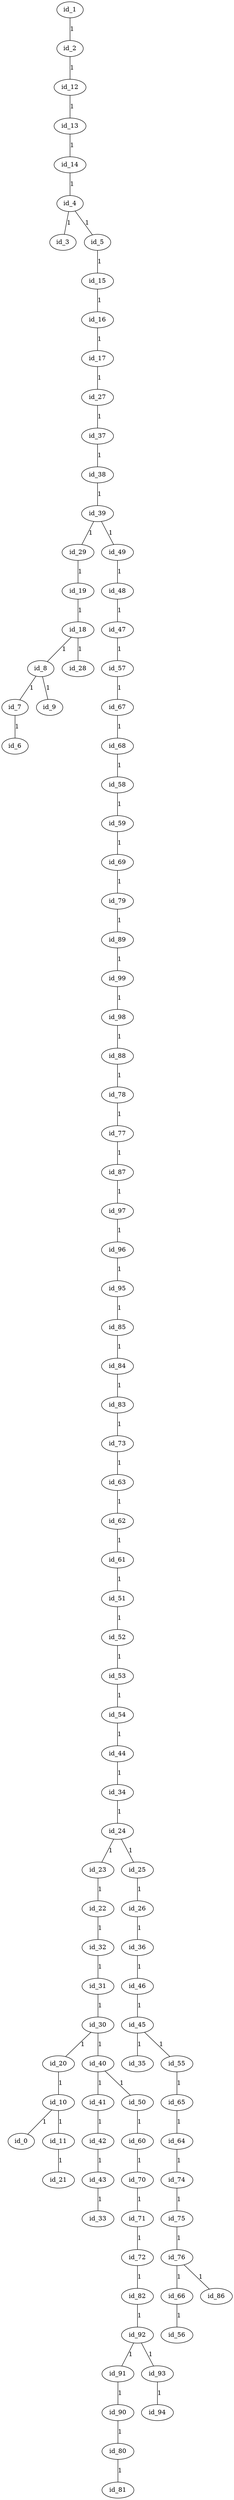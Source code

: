 graph GR{
id_0;
id_1;
id_2;
id_3;
id_4;
id_5;
id_6;
id_7;
id_8;
id_9;
id_10;
id_11;
id_12;
id_13;
id_14;
id_15;
id_16;
id_17;
id_18;
id_19;
id_20;
id_21;
id_22;
id_23;
id_24;
id_25;
id_26;
id_27;
id_28;
id_29;
id_30;
id_31;
id_32;
id_33;
id_34;
id_35;
id_36;
id_37;
id_38;
id_39;
id_40;
id_41;
id_42;
id_43;
id_44;
id_45;
id_46;
id_47;
id_48;
id_49;
id_50;
id_51;
id_52;
id_53;
id_54;
id_55;
id_56;
id_57;
id_58;
id_59;
id_60;
id_61;
id_62;
id_63;
id_64;
id_65;
id_66;
id_67;
id_68;
id_69;
id_70;
id_71;
id_72;
id_73;
id_74;
id_75;
id_76;
id_77;
id_78;
id_79;
id_80;
id_81;
id_82;
id_83;
id_84;
id_85;
id_86;
id_87;
id_88;
id_89;
id_90;
id_91;
id_92;
id_93;
id_94;
id_95;
id_96;
id_97;
id_98;
id_99;
id_1--id_2[label=1];
id_2--id_12[label=1];
id_12--id_13[label=1];
id_13--id_14[label=1];
id_14--id_4[label=1];
id_4--id_5[label=1];
id_5--id_15[label=1];
id_15--id_16[label=1];
id_16--id_17[label=1];
id_17--id_27[label=1];
id_27--id_37[label=1];
id_37--id_38[label=1];
id_38--id_39[label=1];
id_39--id_49[label=1];
id_49--id_48[label=1];
id_48--id_47[label=1];
id_47--id_57[label=1];
id_57--id_67[label=1];
id_67--id_68[label=1];
id_68--id_58[label=1];
id_58--id_59[label=1];
id_59--id_69[label=1];
id_69--id_79[label=1];
id_79--id_89[label=1];
id_89--id_99[label=1];
id_99--id_98[label=1];
id_98--id_88[label=1];
id_88--id_78[label=1];
id_78--id_77[label=1];
id_77--id_87[label=1];
id_87--id_97[label=1];
id_97--id_96[label=1];
id_96--id_95[label=1];
id_95--id_85[label=1];
id_85--id_84[label=1];
id_84--id_83[label=1];
id_83--id_73[label=1];
id_73--id_63[label=1];
id_63--id_62[label=1];
id_62--id_61[label=1];
id_61--id_51[label=1];
id_51--id_52[label=1];
id_52--id_53[label=1];
id_53--id_54[label=1];
id_54--id_44[label=1];
id_44--id_34[label=1];
id_34--id_24[label=1];
id_24--id_23[label=1];
id_23--id_22[label=1];
id_22--id_32[label=1];
id_32--id_31[label=1];
id_31--id_30[label=1];
id_30--id_20[label=1];
id_20--id_10[label=1];
id_10--id_11[label=1];
id_11--id_21[label=1];
id_10--id_0[label=1];
id_30--id_40[label=1];
id_40--id_41[label=1];
id_41--id_42[label=1];
id_42--id_43[label=1];
id_43--id_33[label=1];
id_40--id_50[label=1];
id_50--id_60[label=1];
id_60--id_70[label=1];
id_70--id_71[label=1];
id_71--id_72[label=1];
id_72--id_82[label=1];
id_82--id_92[label=1];
id_92--id_93[label=1];
id_93--id_94[label=1];
id_92--id_91[label=1];
id_91--id_90[label=1];
id_90--id_80[label=1];
id_80--id_81[label=1];
id_24--id_25[label=1];
id_25--id_26[label=1];
id_26--id_36[label=1];
id_36--id_46[label=1];
id_46--id_45[label=1];
id_45--id_55[label=1];
id_55--id_65[label=1];
id_65--id_64[label=1];
id_64--id_74[label=1];
id_74--id_75[label=1];
id_75--id_76[label=1];
id_76--id_86[label=1];
id_76--id_66[label=1];
id_66--id_56[label=1];
id_45--id_35[label=1];
id_39--id_29[label=1];
id_29--id_19[label=1];
id_19--id_18[label=1];
id_18--id_8[label=1];
id_8--id_7[label=1];
id_7--id_6[label=1];
id_8--id_9[label=1];
id_18--id_28[label=1];
id_4--id_3[label=1];
}